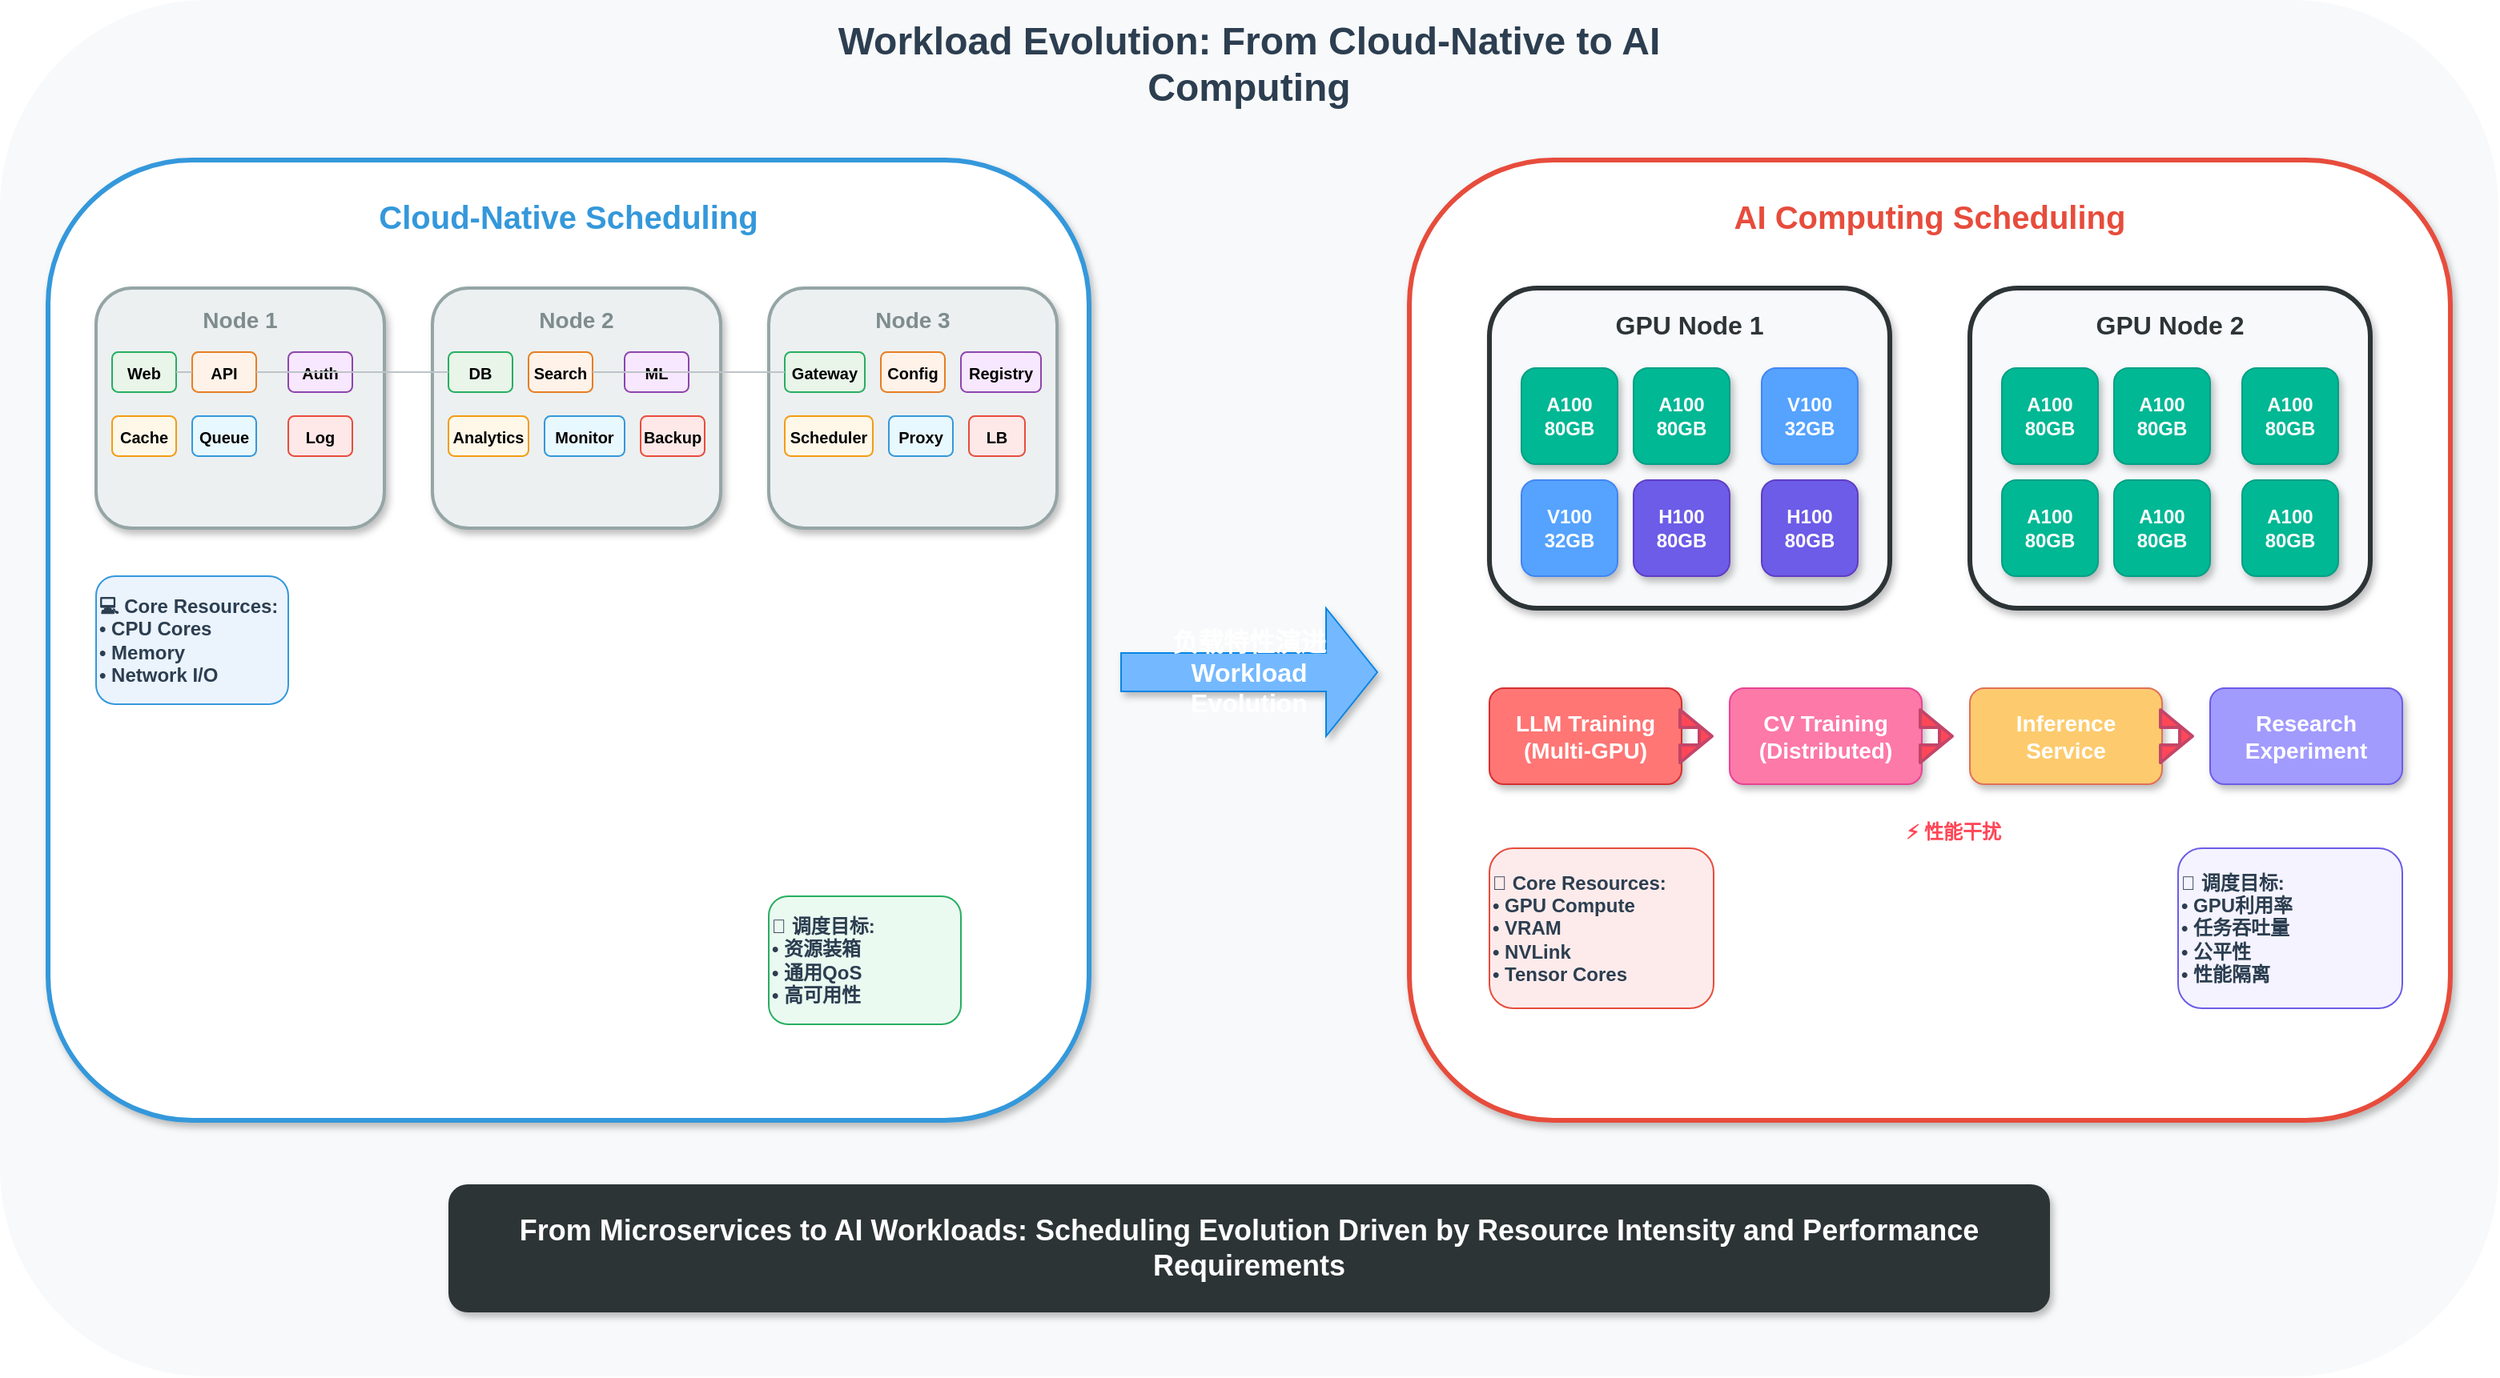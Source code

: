 <mxfile version="27.1.4">
  <diagram name="Workload Evolution" id="workload_evolution">
    <mxGraphModel dx="1600" dy="900" grid="1" gridSize="10" guides="1" tooltips="1" connect="1" arrows="1" fold="1" page="1" pageScale="1" pageWidth="1600" pageHeight="900" math="0" shadow="0">
      <root>
        <mxCell id="0" />
        <mxCell id="1" parent="0" />
        
        <!-- 整体背景 -->
        <mxCell id="bg" value="" style="rounded=1;whiteSpace=wrap;html=1;fillColor=#f8f9fa;strokeColor=none;" vertex="1" parent="1">
          <mxGeometry x="20" y="20" width="1560" height="860" as="geometry" />
        </mxCell>
        
        <!-- 主标题 -->
        <mxCell id="main_title" value="Workload Evolution: From Cloud-Native to AI Computing" style="text;html=1;strokeColor=none;fillColor=none;align=center;verticalAlign=middle;whiteSpace=wrap;rounded=0;fontSize=24;fontStyle=1;fontColor=#2c3e50;" vertex="1" parent="1">
          <mxGeometry x="500" y="40" width="600" height="40" as="geometry" />
        </mxCell>
        
        <!-- 左半部分：云原生调度 -->
        <mxCell id="cloud_native_bg" value="" style="rounded=1;whiteSpace=wrap;html=1;fillColor=#ffffff;strokeColor=#3498db;strokeWidth=3;shadow=1;" vertex="1" parent="1">
          <mxGeometry x="50" y="120" width="650" height="600" as="geometry" />
        </mxCell>
        <mxCell id="cloud_native_title" value="Cloud-Native Scheduling" style="text;html=1;strokeColor=none;fillColor=none;align=center;verticalAlign=middle;whiteSpace=wrap;rounded=0;fontSize=20;fontStyle=1;fontColor=#3498db;" vertex="1" parent="1">
          <mxGeometry x="250" y="140" width="250" height="30" as="geometry" />
        </mxCell>
        
        <!-- K8s集群节点 -->
        <mxCell id="k8s_node1" value="" style="rounded=1;whiteSpace=wrap;html=1;fillColor=#ecf0f1;strokeColor=#95a5a6;strokeWidth=2;shadow=1;" vertex="1" parent="1">
          <mxGeometry x="80" y="200" width="180" height="150" as="geometry" />
        </mxCell>
        <mxCell id="k8s_node1_title" value="Node 1" style="text;html=1;strokeColor=none;fillColor=none;align=center;verticalAlign=middle;whiteSpace=wrap;rounded=0;fontSize=14;fontStyle=1;fontColor=#7f8c8d;" vertex="1" parent="1">
          <mxGeometry x="130" y="210" width="80" height="20" as="geometry" />
        </mxCell>
        
        <mxCell id="k8s_node2" value="" style="rounded=1;whiteSpace=wrap;html=1;fillColor=#ecf0f1;strokeColor=#95a5a6;strokeWidth=2;shadow=1;" vertex="1" parent="1">
          <mxGeometry x="290" y="200" width="180" height="150" as="geometry" />
        </mxCell>
        <mxCell id="k8s_node2_title" value="Node 2" style="text;html=1;strokeColor=none;fillColor=none;align=center;verticalAlign=middle;whiteSpace=wrap;rounded=0;fontSize=14;fontStyle=1;fontColor=#7f8c8d;" vertex="1" parent="1">
          <mxGeometry x="340" y="210" width="80" height="20" as="geometry" />
        </mxCell>
        
        <mxCell id="k8s_node3" value="" style="rounded=1;whiteSpace=wrap;html=1;fillColor=#ecf0f1;strokeColor=#95a5a6;strokeWidth=2;shadow=1;" vertex="1" parent="1">
          <mxGeometry x="500" y="200" width="180" height="150" as="geometry" />
        </mxCell>
        <mxCell id="k8s_node3_title" value="Node 3" style="text;html=1;strokeColor=none;fillColor=none;align=center;verticalAlign=middle;whiteSpace=wrap;rounded=0;fontSize=14;fontStyle=1;fontColor=#7f8c8d;" vertex="1" parent="1">
          <mxGeometry x="550" y="210" width="80" height="20" as="geometry" />
        </mxCell>
        
        <!-- Node 1的Pod -->
        <mxCell id="pod1_1" value="Web" style="rounded=1;whiteSpace=wrap;html=1;fillColor=#e8f5e8;strokeColor=#27ae60;fontSize=10;fontStyle=1;" vertex="1" parent="1">
          <mxGeometry x="90" y="240" width="40" height="25" as="geometry" />
        </mxCell>
        <mxCell id="pod1_2" value="API" style="rounded=1;whiteSpace=wrap;html=1;fillColor=#fff2e8;strokeColor=#e67e22;fontSize=10;fontStyle=1;" vertex="1" parent="1">
          <mxGeometry x="140" y="240" width="40" height="25" as="geometry" />
        </mxCell>
        <mxCell id="pod1_3" value="Auth" style="rounded=1;whiteSpace=wrap;html=1;fillColor=#f8e8ff;strokeColor=#8e44ad;fontSize=10;fontStyle=1;" vertex="1" parent="1">
          <mxGeometry x="200" y="240" width="40" height="25" as="geometry" />
        </mxCell>
        <mxCell id="pod1_4" value="Cache" style="rounded=1;whiteSpace=wrap;html=1;fillColor=#fff8e8;strokeColor=#f39c12;fontSize=10;fontStyle=1;" vertex="1" parent="1">
          <mxGeometry x="90" y="280" width="40" height="25" as="geometry" />
        </mxCell>
        <mxCell id="pod1_5" value="Queue" style="rounded=1;whiteSpace=wrap;html=1;fillColor=#e8f8ff;strokeColor=#3498db;fontSize=10;fontStyle=1;" vertex="1" parent="1">
          <mxGeometry x="140" y="280" width="40" height="25" as="geometry" />
        </mxCell>
        <mxCell id="pod1_6" value="Log" style="rounded=1;whiteSpace=wrap;html=1;fillColor=#ffe8e8;strokeColor=#e74c3c;fontSize=10;fontStyle=1;" vertex="1" parent="1">
          <mxGeometry x="200" y="280" width="40" height="25" as="geometry" />
        </mxCell>
        
        <!-- Node 2的Pod -->
        <mxCell id="pod2_1" value="DB" style="rounded=1;whiteSpace=wrap;html=1;fillColor=#e8f5e8;strokeColor=#27ae60;fontSize=10;fontStyle=1;" vertex="1" parent="1">
          <mxGeometry x="300" y="240" width="40" height="25" as="geometry" />
        </mxCell>
        <mxCell id="pod2_2" value="Search" style="rounded=1;whiteSpace=wrap;html=1;fillColor=#fff2e8;strokeColor=#e67e22;fontSize=10;fontStyle=1;" vertex="1" parent="1">
          <mxGeometry x="350" y="240" width="40" height="25" as="geometry" />
        </mxCell>
        <mxCell id="pod2_3" value="ML" style="rounded=1;whiteSpace=wrap;html=1;fillColor=#f8e8ff;strokeColor=#8e44ad;fontSize=10;fontStyle=1;" vertex="1" parent="1">
          <mxGeometry x="410" y="240" width="40" height="25" as="geometry" />
        </mxCell>
        <mxCell id="pod2_4" value="Analytics" style="rounded=1;whiteSpace=wrap;html=1;fillColor=#fff8e8;strokeColor=#f39c12;fontSize=10;fontStyle=1;" vertex="1" parent="1">
          <mxGeometry x="300" y="280" width="50" height="25" as="geometry" />
        </mxCell>
        <mxCell id="pod2_5" value="Monitor" style="rounded=1;whiteSpace=wrap;html=1;fillColor=#e8f8ff;strokeColor=#3498db;fontSize=10;fontStyle=1;" vertex="1" parent="1">
          <mxGeometry x="360" y="280" width="50" height="25" as="geometry" />
        </mxCell>
        <mxCell id="pod2_6" value="Backup" style="rounded=1;whiteSpace=wrap;html=1;fillColor=#ffe8e8;strokeColor=#e74c3c;fontSize=10;fontStyle=1;" vertex="1" parent="1">
          <mxGeometry x="420" y="280" width="40" height="25" as="geometry" />
        </mxCell>
        
        <!-- Node 3的Pod -->
        <mxCell id="pod3_1" value="Gateway" style="rounded=1;whiteSpace=wrap;html=1;fillColor=#e8f5e8;strokeColor=#27ae60;fontSize=10;fontStyle=1;" vertex="1" parent="1">
          <mxGeometry x="510" y="240" width="50" height="25" as="geometry" />
        </mxCell>
        <mxCell id="pod3_2" value="Config" style="rounded=1;whiteSpace=wrap;html=1;fillColor=#fff2e8;strokeColor=#e67e22;fontSize=10;fontStyle=1;" vertex="1" parent="1">
          <mxGeometry x="570" y="240" width="40" height="25" as="geometry" />
        </mxCell>
        <mxCell id="pod3_3" value="Registry" style="rounded=1;whiteSpace=wrap;html=1;fillColor=#f8e8ff;strokeColor=#8e44ad;fontSize=10;fontStyle=1;" vertex="1" parent="1">
          <mxGeometry x="620" y="240" width="50" height="25" as="geometry" />
        </mxCell>
        <mxCell id="pod3_4" value="Scheduler" style="rounded=1;whiteSpace=wrap;html=1;fillColor=#fff8e8;strokeColor=#f39c12;fontSize=10;fontStyle=1;" vertex="1" parent="1">
          <mxGeometry x="510" y="280" width="55" height="25" as="geometry" />
        </mxCell>
        <mxCell id="pod3_5" value="Proxy" style="rounded=1;whiteSpace=wrap;html=1;fillColor=#e8f8ff;strokeColor=#3498db;fontSize=10;fontStyle=1;" vertex="1" parent="1">
          <mxGeometry x="575" y="280" width="40" height="25" as="geometry" />
        </mxCell>
        <mxCell id="pod3_6" value="LB" style="rounded=1;whiteSpace=wrap;html=1;fillColor=#ffe8e8;strokeColor=#e74c3c;fontSize=10;fontStyle=1;" vertex="1" parent="1">
          <mxGeometry x="625" y="280" width="35" height="25" as="geometry" />
        </mxCell>
        
        <!-- Pod之间的连接线 -->
        <mxCell id="pod_connection_1" value="" style="endArrow=none;html=1;rounded=1;strokeWidth=1;strokeColor=#bdc3c7;curved=1;" edge="1" parent="1" source="pod1_1" target="pod1_2">
          <mxGeometry width="50" height="50" relative="1" as="geometry">
            <mxPoint x="400" y="350" as="sourcePoint" />
            <mxPoint x="450" y="300" as="targetPoint" />
          </mxGeometry>
        </mxCell>
        <mxCell id="pod_connection_2" value="" style="endArrow=none;html=1;rounded=1;strokeWidth=1;strokeColor=#bdc3c7;curved=1;" edge="1" parent="1" source="pod1_2" target="pod2_1">
          <mxGeometry width="50" height="50" relative="1" as="geometry">
            <mxPoint x="400" y="350" as="sourcePoint" />
            <mxPoint x="450" y="300" as="targetPoint" />
          </mxGeometry>
        </mxCell>
        <mxCell id="pod_connection_3" value="" style="endArrow=none;html=1;rounded=1;strokeWidth=1;strokeColor=#bdc3c7;curved=1;" edge="1" parent="1" source="pod2_2" target="pod3_1">
          <mxGeometry width="50" height="50" relative="1" as="geometry">
            <mxPoint x="400" y="350" as="sourcePoint" />
            <mxPoint x="450" y="300" as="targetPoint" />
          </mxGeometry>
        </mxCell>
        
        <!-- 资源标注 -->
        <mxCell id="cloud_resources" value="💻 Core Resources:&lt;br&gt;• CPU Cores&lt;br&gt;• Memory&lt;br&gt;• Network I/O" style="text;html=1;strokeColor=#3498db;fillColor=#ebf3fd;align=left;verticalAlign=middle;whiteSpace=wrap;rounded=1;fontSize=12;fontStyle=1;fontColor=#2c3e50;" vertex="1" parent="1">
          <mxGeometry x="80" y="380" width="120" height="80" as="geometry" />
        </mxCell>
        
        <!-- 调度目标 -->
        <mxCell id="cloud_objectives" value="🎯 调度目标:&lt;br&gt;• 资源装箱&lt;br&gt;• 通用QoS&lt;br&gt;• 高可用性" style="text;html=1;strokeColor=#27ae60;fillColor=#eafaf1;align=left;verticalAlign=middle;whiteSpace=wrap;rounded=1;fontSize=12;fontStyle=1;fontColor=#2c3e50;" vertex="1" parent="1">
          <mxGeometry x="500" y="580" width="120" height="80" as="geometry" />
        </mxCell>
        
        <!-- 中间演进箭头 -->
        <mxCell id="evolution_arrow" value="" style="shape=singleArrow;whiteSpace=wrap;html=1;fillColor=#74b9ff;strokeColor=#0984e3;shadow=1;" vertex="1" parent="1">
          <mxGeometry x="720" y="400" width="160" height="80" as="geometry" />
        </mxCell>
        <mxCell id="evolution_text" value="负载特性演进&lt;br&gt;Workload Evolution" style="text;html=1;strokeColor=none;fillColor=none;align=center;verticalAlign=middle;whiteSpace=wrap;rounded=0;fontSize=16;fontStyle=1;fontColor=#ffffff;" vertex="1" parent="1">
          <mxGeometry x="740" y="425" width="120" height="30" as="geometry" />
        </mxCell>
        
        <!-- 右半部分：智算调度 -->
        <mxCell id="ai_computing_bg" value="" style="rounded=1;whiteSpace=wrap;html=1;fillColor=#ffffff;strokeColor=#e74c3c;strokeWidth=3;shadow=1;" vertex="1" parent="1">
          <mxGeometry x="900" y="120" width="650" height="600" as="geometry" />
        </mxCell>
        <mxCell id="ai_computing_title" value="AI Computing Scheduling" style="text;html=1;strokeColor=none;fillColor=none;align=center;verticalAlign=middle;whiteSpace=wrap;rounded=0;fontSize=20;fontStyle=1;fontColor=#e74c3c;" vertex="1" parent="1">
          <mxGeometry x="1100" y="140" width="250" height="30" as="geometry" />
        </mxCell>
        
        <!-- GPU节点1 -->
        <mxCell id="gpu_node1" value="" style="rounded=1;whiteSpace=wrap;html=1;fillColor=#f8f9fa;strokeColor=#2d3436;strokeWidth=3;shadow=1;" vertex="1" parent="1">
          <mxGeometry x="950" y="200" width="250" height="200" as="geometry" />
        </mxCell>
        <mxCell id="gpu_node1_title" value="GPU Node 1" style="text;html=1;strokeColor=none;fillColor=none;align=center;verticalAlign=middle;whiteSpace=wrap;rounded=0;fontSize=16;fontStyle=1;fontColor=#2d3436;" vertex="1" parent="1">
          <mxGeometry x="1025" y="210" width="100" height="25" as="geometry" />
        </mxCell>
        
        <!-- GPU卡 -->
        <mxCell id="gpu1_1" value="A100&lt;br&gt;80GB" style="rounded=1;whiteSpace=wrap;html=1;fillColor=#00b894;strokeColor=#00a085;fontSize=12;fontStyle=1;fontColor=#ffffff;shadow=1;" vertex="1" parent="1">
          <mxGeometry x="970" y="250" width="60" height="60" as="geometry" />
        </mxCell>
        <mxCell id="gpu1_2" value="A100&lt;br&gt;80GB" style="rounded=1;whiteSpace=wrap;html=1;fillColor=#00b894;strokeColor=#00a085;fontSize=12;fontStyle=1;fontColor=#ffffff;shadow=1;" vertex="1" parent="1">
          <mxGeometry x="1040" y="250" width="60" height="60" as="geometry" />
        </mxCell>
        <mxCell id="gpu1_3" value="V100&lt;br&gt;32GB" style="rounded=1;whiteSpace=wrap;html=1;fillColor=#55a3ff;strokeColor=#4285f4;fontSize=12;fontStyle=1;fontColor=#ffffff;shadow=1;" vertex="1" parent="1">
          <mxGeometry x="1120" y="250" width="60" height="60" as="geometry" />
        </mxCell>
        <mxCell id="gpu1_4" value="V100&lt;br&gt;32GB" style="rounded=1;whiteSpace=wrap;html=1;fillColor=#55a3ff;strokeColor=#4285f4;fontSize=12;fontStyle=1;fontColor=#ffffff;shadow=1;" vertex="1" parent="1">
          <mxGeometry x="970" y="320" width="60" height="60" as="geometry" />
        </mxCell>
        <mxCell id="gpu1_5" value="H100&lt;br&gt;80GB" style="rounded=1;whiteSpace=wrap;html=1;fillColor=#6c5ce7;strokeColor=#5f3dc4;fontSize=12;fontStyle=1;fontColor=#ffffff;shadow=1;" vertex="1" parent="1">
          <mxGeometry x="1040" y="320" width="60" height="60" as="geometry" />
        </mxCell>
        <mxCell id="gpu1_6" value="H100&lt;br&gt;80GB" style="rounded=1;whiteSpace=wrap;html=1;fillColor=#6c5ce7;strokeColor=#5f3dc4;fontSize=12;fontStyle=1;fontColor=#ffffff;shadow=1;" vertex="1" parent="1">
          <mxGeometry x="1120" y="320" width="60" height="60" as="geometry" />
        </mxCell>
        
        <!-- GPU节点2 -->
        <mxCell id="gpu_node2" value="" style="rounded=1;whiteSpace=wrap;html=1;fillColor=#f8f9fa;strokeColor=#2d3436;strokeWidth=3;shadow=1;" vertex="1" parent="1">
          <mxGeometry x="1250" y="200" width="250" height="200" as="geometry" />
        </mxCell>
        <mxCell id="gpu_node2_title" value="GPU Node 2" style="text;html=1;strokeColor=none;fillColor=none;align=center;verticalAlign=middle;whiteSpace=wrap;rounded=0;fontSize=16;fontStyle=1;fontColor=#2d3436;" vertex="1" parent="1">
          <mxGeometry x="1325" y="210" width="100" height="25" as="geometry" />
        </mxCell>
        
        <mxCell id="gpu2_1" value="A100&lt;br&gt;80GB" style="rounded=1;whiteSpace=wrap;html=1;fillColor=#00b894;strokeColor=#00a085;fontSize=12;fontStyle=1;fontColor=#ffffff;shadow=1;" vertex="1" parent="1">
          <mxGeometry x="1270" y="250" width="60" height="60" as="geometry" />
        </mxCell>
        <mxCell id="gpu2_2" value="A100&lt;br&gt;80GB" style="rounded=1;whiteSpace=wrap;html=1;fillColor=#00b894;strokeColor=#00a085;fontSize=12;fontStyle=1;fontColor=#ffffff;shadow=1;" vertex="1" parent="1">
          <mxGeometry x="1340" y="250" width="60" height="60" as="geometry" />
        </mxCell>
        <mxCell id="gpu2_3" value="A100&lt;br&gt;80GB" style="rounded=1;whiteSpace=wrap;html=1;fillColor=#00b894;strokeColor=#00a085;fontSize=12;fontStyle=1;fontColor=#ffffff;shadow=1;" vertex="1" parent="1">
          <mxGeometry x="1420" y="250" width="60" height="60" as="geometry" />
        </mxCell>
        <mxCell id="gpu2_4" value="A100&lt;br&gt;80GB" style="rounded=1;whiteSpace=wrap;html=1;fillColor=#00b894;strokeColor=#00a085;fontSize=12;fontStyle=1;fontColor=#ffffff;shadow=1;" vertex="1" parent="1">
          <mxGeometry x="1270" y="320" width="60" height="60" as="geometry" />
        </mxCell>
        <mxCell id="gpu2_5" value="A100&lt;br&gt;80GB" style="rounded=1;whiteSpace=wrap;html=1;fillColor=#00b894;strokeColor=#00a085;fontSize=12;fontStyle=1;fontColor=#ffffff;shadow=1;" vertex="1" parent="1">
          <mxGeometry x="1340" y="320" width="60" height="60" as="geometry" />
        </mxCell>
        <mxCell id="gpu2_6" value="A100&lt;br&gt;80GB" style="rounded=1;whiteSpace=wrap;html=1;fillColor=#00b894;strokeColor=#00a085;fontSize=12;fontStyle=1;fontColor=#ffffff;shadow=1;" vertex="1" parent="1">
          <mxGeometry x="1420" y="320" width="60" height="60" as="geometry" />
        </mxCell>
        
        <!-- 大型训练任务 -->
        <mxCell id="training_job1" value="LLM Training&lt;br&gt;(Multi-GPU)" style="rounded=1;whiteSpace=wrap;html=1;fillColor=#ff7675;strokeColor=#d63031;fontSize=14;fontStyle=1;fontColor=#ffffff;shadow=1;" vertex="1" parent="1">
          <mxGeometry x="950" y="450" width="120" height="60" as="geometry" />
        </mxCell>
        
        <mxCell id="training_job2" value="CV Training&lt;br&gt;(Distributed)" style="rounded=1;whiteSpace=wrap;html=1;fillColor=#fd79a8;strokeColor=#e84393;fontSize=14;fontStyle=1;fontColor=#ffffff;shadow=1;" vertex="1" parent="1">
          <mxGeometry x="1100" y="450" width="120" height="60" as="geometry" />
        </mxCell>
        
        <mxCell id="training_job3" value="Inference&lt;br&gt;Service" style="rounded=1;whiteSpace=wrap;html=1;fillColor=#fdcb6e;strokeColor=#e17055;fontSize=14;fontStyle=1;fontColor=#ffffff;shadow=1;" vertex="1" parent="1">
          <mxGeometry x="1250" y="450" width="120" height="60" as="geometry" />
        </mxCell>
        
        <mxCell id="training_job4" value="Research&lt;br&gt;Experiment" style="rounded=1;whiteSpace=wrap;html=1;fillColor=#a29bfe;strokeColor=#6c5ce7;fontSize=14;fontStyle=1;fontColor=#ffffff;shadow=1;" vertex="1" parent="1">
          <mxGeometry x="1400" y="450" width="120" height="60" as="geometry" />
        </mxCell>
        
        <!-- 性能干扰箭头 -->
        <mxCell id="interference1" value="" style="shape=flexArrow;endArrow=classic;html=1;fillColor=#ff4757;strokeColor=#c44569;strokeWidth=2;" edge="1" parent="1">
          <mxGeometry width="100" height="100" relative="1" as="geometry">
            <mxPoint x="1080" y="480" as="sourcePoint" />
            <mxPoint x="1090" y="480" as="targetPoint" />
          </mxGeometry>
        </mxCell>
        
        <mxCell id="interference2" value="" style="shape=flexArrow;endArrow=classic;html=1;fillColor=#ff4757;strokeColor=#c44569;strokeWidth=2;" edge="1" parent="1">
          <mxGeometry width="100" height="100" relative="1" as="geometry">
            <mxPoint x="1230" y="480" as="sourcePoint" />
            <mxPoint x="1240" y="480" as="targetPoint" />
          </mxGeometry>
        </mxCell>
        
        <mxCell id="interference3" value="" style="shape=flexArrow;endArrow=classic;html=1;fillColor=#ff4757;strokeColor=#c44569;strokeWidth=2;" edge="1" parent="1">
          <mxGeometry width="100" height="100" relative="1" as="geometry">
            <mxPoint x="1380" y="480" as="sourcePoint" />
            <mxPoint x="1390" y="480" as="targetPoint" />
          </mxGeometry>
        </mxCell>
        
        <!-- 性能干扰标签 -->
        <mxCell id="interference_label" value="⚡ 性能干扰" style="text;html=1;strokeColor=none;fillColor=none;align=center;verticalAlign=middle;whiteSpace=wrap;rounded=0;fontSize=12;fontStyle=1;fontColor=#ff4757;" vertex="1" parent="1">
          <mxGeometry x="1200" y="530" width="80" height="20" as="geometry" />
        </mxCell>
        
        <!-- GPU资源标注 -->
        <mxCell id="gpu_resources" value="🚀 Core Resources:&lt;br&gt;• GPU Compute&lt;br&gt;• VRAM&lt;br&gt;• NVLink&lt;br&gt;• Tensor Cores" style="text;html=1;strokeColor=#e74c3c;fillColor=#fdebeb;align=left;verticalAlign=middle;whiteSpace=wrap;rounded=1;fontSize=12;fontStyle=1;fontColor=#2c3e50;" vertex="1" parent="1">
          <mxGeometry x="950" y="550" width="140" height="100" as="geometry" />
        </mxCell>
        
        <!-- AI调度目标 -->
        <mxCell id="ai_objectives" value="🎯 调度目标:&lt;br&gt;• GPU利用率&lt;br&gt;• 任务吞吐量&lt;br&gt;• 公平性&lt;br&gt;• 性能隔离" style="text;html=1;strokeColor=#6c5ce7;fillColor=#f4f3ff;align=left;verticalAlign=middle;whiteSpace=wrap;rounded=1;fontSize=12;fontStyle=1;fontColor=#2c3e50;" vertex="1" parent="1">
          <mxGeometry x="1380" y="550" width="140" height="100" as="geometry" />
        </mxCell>
        
        <!-- 底部对比总结 -->
        <mxCell id="comparison_bg" value="" style="rounded=1;whiteSpace=wrap;html=1;fillColor=#2d3436;strokeColor=none;shadow=1;" vertex="1" parent="1">
          <mxGeometry x="300" y="760" width="1000" height="80" as="geometry" />
        </mxCell>
        <mxCell id="comparison_text" value="From Microservices to AI Workloads: Scheduling Evolution Driven by Resource Intensity and Performance Requirements" style="text;html=1;strokeColor=none;fillColor=none;align=center;verticalAlign=middle;whiteSpace=wrap;rounded=0;fontSize=18;fontStyle=1;fontColor=#ffffff;" vertex="1" parent="1">
          <mxGeometry x="320" y="785" width="960" height="30" as="geometry" />
        </mxCell>
        
      </root>
    </mxGraphModel>
  </diagram>
</mxfile>
